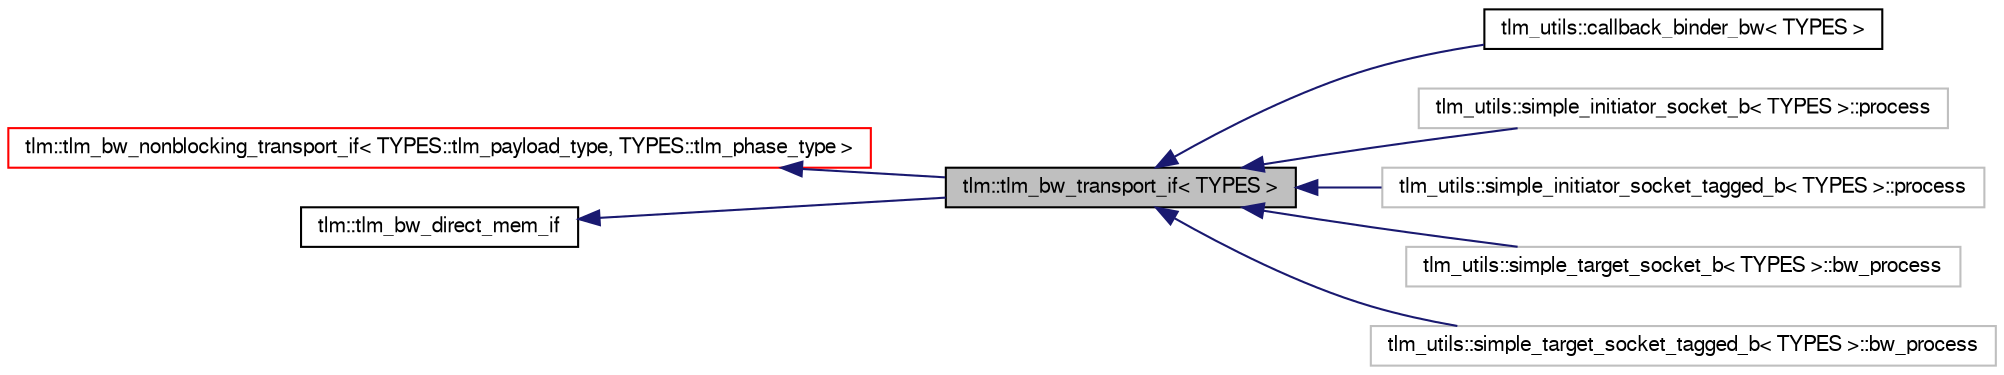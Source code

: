 digraph G
{
  edge [fontname="FreeSans",fontsize="10",labelfontname="FreeSans",labelfontsize="10"];
  node [fontname="FreeSans",fontsize="10",shape=record];
  rankdir=LR;
  Node1 [label="tlm::tlm_bw_transport_if\< TYPES \>",height=0.2,width=0.4,color="black", fillcolor="grey75", style="filled" fontcolor="black"];
  Node2 -> Node1 [dir=back,color="midnightblue",fontsize="10",style="solid",fontname="FreeSans"];
  Node2 [label="tlm::tlm_bw_nonblocking_transport_if\< TYPES::tlm_payload_type, TYPES::tlm_phase_type \>",height=0.2,width=0.4,color="red", fillcolor="white", style="filled",URL="$a00071.html"];
  Node3 -> Node1 [dir=back,color="midnightblue",fontsize="10",style="solid",fontname="FreeSans"];
  Node3 [label="tlm::tlm_bw_direct_mem_if",height=0.2,width=0.4,color="black", fillcolor="white", style="filled",URL="$a00070.html"];
  Node1 -> Node4 [dir=back,color="midnightblue",fontsize="10",style="solid",fontname="FreeSans"];
  Node4 [label="tlm_utils::callback_binder_bw\< TYPES \>",height=0.2,width=0.4,color="black", fillcolor="white", style="filled",URL="$a00001.html"];
  Node1 -> Node5 [dir=back,color="midnightblue",fontsize="10",style="solid",fontname="FreeSans"];
  Node5 [label="tlm_utils::simple_initiator_socket_b\< TYPES \>::process",height=0.2,width=0.4,color="grey75", fillcolor="white", style="filled"];
  Node1 -> Node6 [dir=back,color="midnightblue",fontsize="10",style="solid",fontname="FreeSans"];
  Node6 [label="tlm_utils::simple_initiator_socket_tagged_b\< TYPES \>::process",height=0.2,width=0.4,color="grey75", fillcolor="white", style="filled"];
  Node1 -> Node7 [dir=back,color="midnightblue",fontsize="10",style="solid",fontname="FreeSans"];
  Node7 [label="tlm_utils::simple_target_socket_b\< TYPES \>::bw_process",height=0.2,width=0.4,color="grey75", fillcolor="white", style="filled"];
  Node1 -> Node8 [dir=back,color="midnightblue",fontsize="10",style="solid",fontname="FreeSans"];
  Node8 [label="tlm_utils::simple_target_socket_tagged_b\< TYPES \>::bw_process",height=0.2,width=0.4,color="grey75", fillcolor="white", style="filled"];
}
